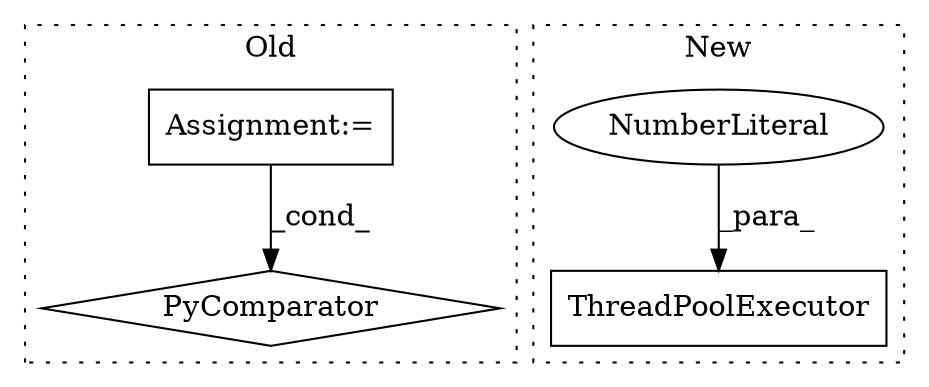 digraph G {
subgraph cluster0 {
1 [label="PyComparator" a="113" s="4534" l="28" shape="diamond"];
3 [label="Assignment:=" a="7" s="4172" l="1" shape="box"];
label = "Old";
style="dotted";
}
subgraph cluster1 {
2 [label="ThreadPoolExecutor" a="32" s="4796,4816" l="19,1" shape="box"];
4 [label="NumberLiteral" a="34" s="4815" l="1" shape="ellipse"];
label = "New";
style="dotted";
}
3 -> 1 [label="_cond_"];
4 -> 2 [label="_para_"];
}